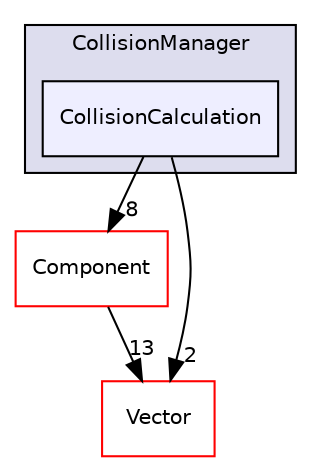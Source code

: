 digraph "C:/HAL/PG関係/03_作成プログラム/03_HAL授業/就職作品/Project/source/04_Tool/ComponentManager/CollisionManager/CollisionCalculation" {
  compound=true
  node [ fontsize="10", fontname="Helvetica"];
  edge [ labelfontsize="10", labelfontname="Helvetica"];
  subgraph clusterdir_b5cfa7c785b58f79292a442edc0796cd {
    graph [ bgcolor="#ddddee", pencolor="black", label="CollisionManager" fontname="Helvetica", fontsize="10", URL="dir_b5cfa7c785b58f79292a442edc0796cd.html"]
  dir_075d6092c4b55033cace33ce78a70630 [shape=box, label="CollisionCalculation", style="filled", fillcolor="#eeeeff", pencolor="black", URL="dir_075d6092c4b55033cace33ce78a70630.html"];
  }
  dir_9bdf09a476fe7fa6e3a0e14af6a4b1af [shape=box label="Component" fillcolor="white" style="filled" color="red" URL="dir_9bdf09a476fe7fa6e3a0e14af6a4b1af.html"];
  dir_e5c1ae2f1092e95ef2033dbd3d9e326c [shape=box label="Vector" fillcolor="white" style="filled" color="red" URL="dir_e5c1ae2f1092e95ef2033dbd3d9e326c.html"];
  dir_075d6092c4b55033cace33ce78a70630->dir_9bdf09a476fe7fa6e3a0e14af6a4b1af [headlabel="8", labeldistance=1.5 headhref="dir_000106_000081.html"];
  dir_075d6092c4b55033cace33ce78a70630->dir_e5c1ae2f1092e95ef2033dbd3d9e326c [headlabel="2", labeldistance=1.5 headhref="dir_000106_000149.html"];
  dir_9bdf09a476fe7fa6e3a0e14af6a4b1af->dir_e5c1ae2f1092e95ef2033dbd3d9e326c [headlabel="13", labeldistance=1.5 headhref="dir_000081_000149.html"];
}
